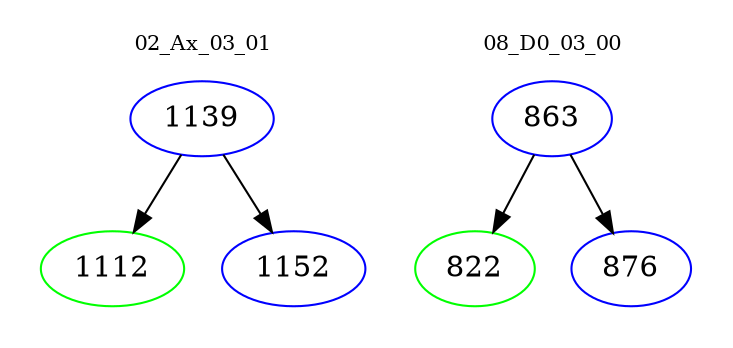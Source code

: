 digraph{
subgraph cluster_0 {
color = white
label = "02_Ax_03_01";
fontsize=10;
T0_1139 [label="1139", color="blue"]
T0_1139 -> T0_1112 [color="black"]
T0_1112 [label="1112", color="green"]
T0_1139 -> T0_1152 [color="black"]
T0_1152 [label="1152", color="blue"]
}
subgraph cluster_1 {
color = white
label = "08_D0_03_00";
fontsize=10;
T1_863 [label="863", color="blue"]
T1_863 -> T1_822 [color="black"]
T1_822 [label="822", color="green"]
T1_863 -> T1_876 [color="black"]
T1_876 [label="876", color="blue"]
}
}
